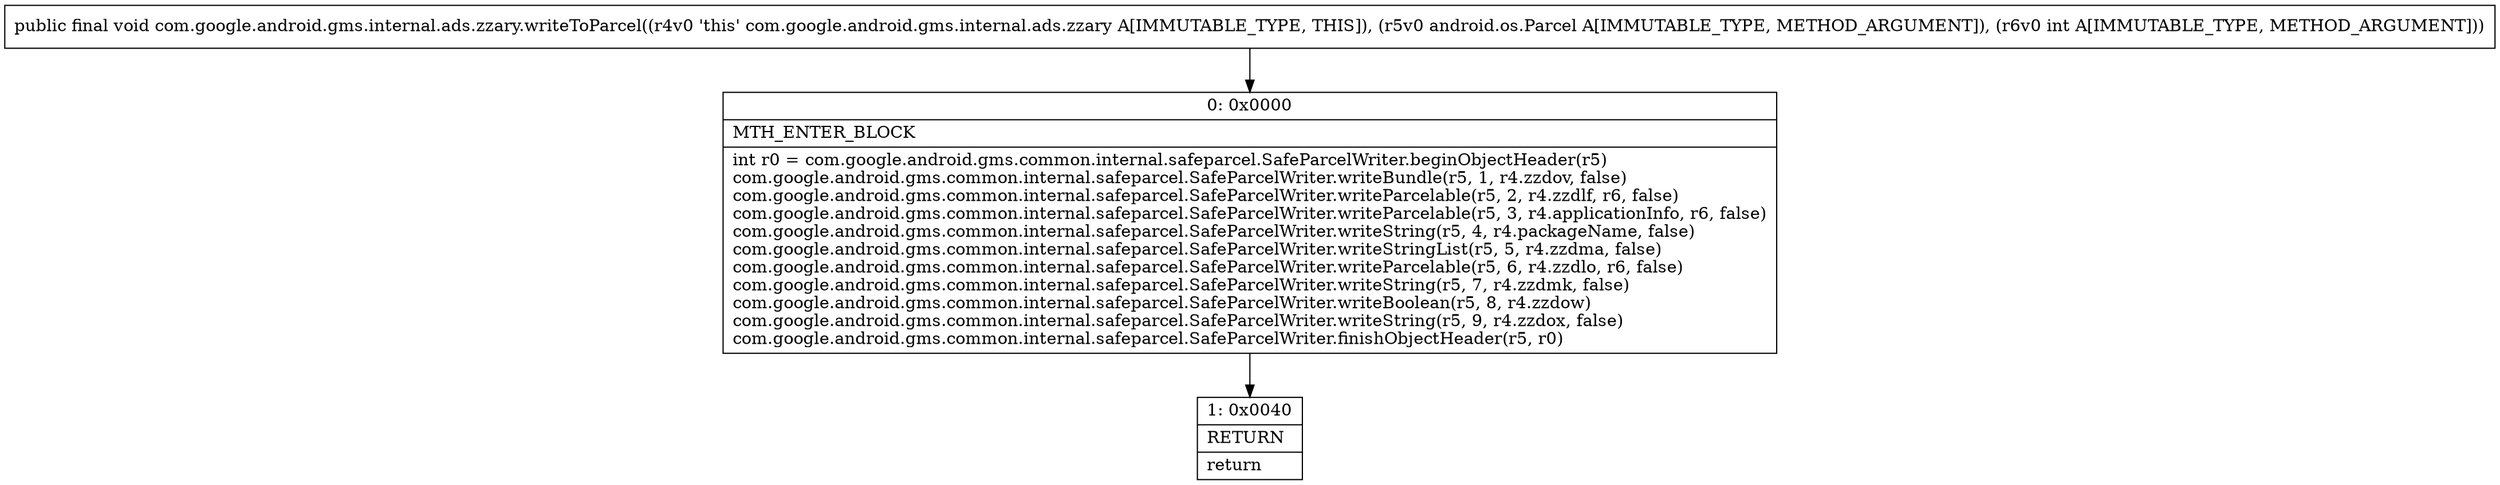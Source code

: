 digraph "CFG forcom.google.android.gms.internal.ads.zzary.writeToParcel(Landroid\/os\/Parcel;I)V" {
Node_0 [shape=record,label="{0\:\ 0x0000|MTH_ENTER_BLOCK\l|int r0 = com.google.android.gms.common.internal.safeparcel.SafeParcelWriter.beginObjectHeader(r5)\lcom.google.android.gms.common.internal.safeparcel.SafeParcelWriter.writeBundle(r5, 1, r4.zzdov, false)\lcom.google.android.gms.common.internal.safeparcel.SafeParcelWriter.writeParcelable(r5, 2, r4.zzdlf, r6, false)\lcom.google.android.gms.common.internal.safeparcel.SafeParcelWriter.writeParcelable(r5, 3, r4.applicationInfo, r6, false)\lcom.google.android.gms.common.internal.safeparcel.SafeParcelWriter.writeString(r5, 4, r4.packageName, false)\lcom.google.android.gms.common.internal.safeparcel.SafeParcelWriter.writeStringList(r5, 5, r4.zzdma, false)\lcom.google.android.gms.common.internal.safeparcel.SafeParcelWriter.writeParcelable(r5, 6, r4.zzdlo, r6, false)\lcom.google.android.gms.common.internal.safeparcel.SafeParcelWriter.writeString(r5, 7, r4.zzdmk, false)\lcom.google.android.gms.common.internal.safeparcel.SafeParcelWriter.writeBoolean(r5, 8, r4.zzdow)\lcom.google.android.gms.common.internal.safeparcel.SafeParcelWriter.writeString(r5, 9, r4.zzdox, false)\lcom.google.android.gms.common.internal.safeparcel.SafeParcelWriter.finishObjectHeader(r5, r0)\l}"];
Node_1 [shape=record,label="{1\:\ 0x0040|RETURN\l|return\l}"];
MethodNode[shape=record,label="{public final void com.google.android.gms.internal.ads.zzary.writeToParcel((r4v0 'this' com.google.android.gms.internal.ads.zzary A[IMMUTABLE_TYPE, THIS]), (r5v0 android.os.Parcel A[IMMUTABLE_TYPE, METHOD_ARGUMENT]), (r6v0 int A[IMMUTABLE_TYPE, METHOD_ARGUMENT])) }"];
MethodNode -> Node_0;
Node_0 -> Node_1;
}

